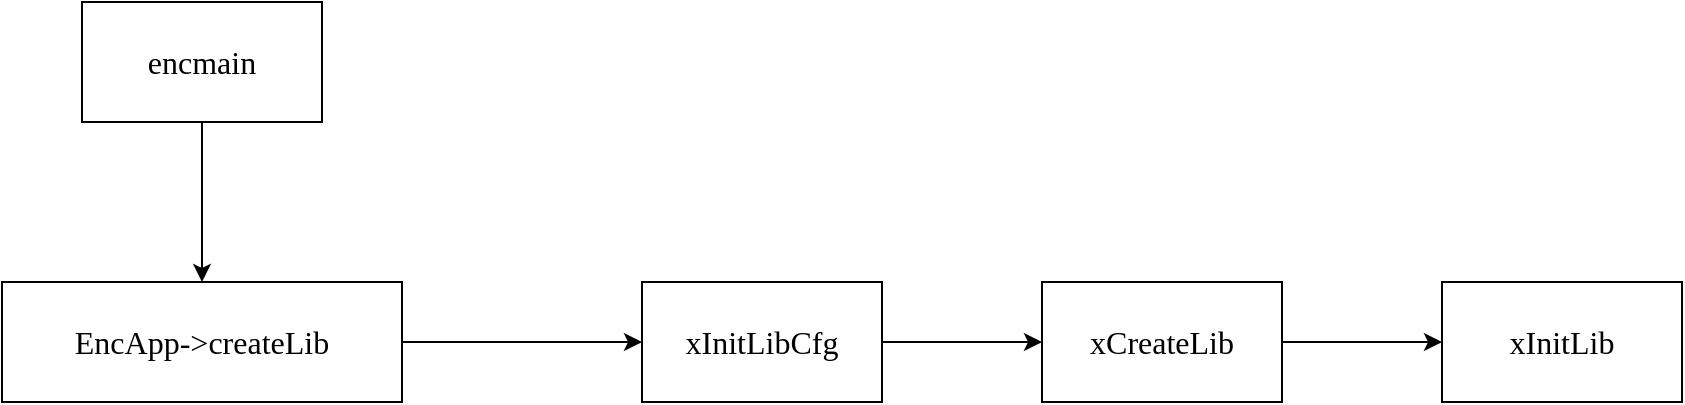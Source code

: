 <mxfile version="18.0.3" type="github">
  <diagram id="wu9k4MUqra_iFmOoi5Xg" name="Page-1">
    <mxGraphModel dx="797" dy="615" grid="1" gridSize="10" guides="1" tooltips="1" connect="1" arrows="1" fold="1" page="1" pageScale="1" pageWidth="827" pageHeight="1169" math="0" shadow="0">
      <root>
        <mxCell id="0" />
        <mxCell id="1" parent="0" />
        <mxCell id="7j87BDj8bhFzXN303Ghl-3" value="" style="edgeStyle=orthogonalEdgeStyle;rounded=0;orthogonalLoop=1;jettySize=auto;html=1;fontFamily=Lucida Console;fontSize=16;" edge="1" parent="1" source="7j87BDj8bhFzXN303Ghl-1" target="7j87BDj8bhFzXN303Ghl-2">
          <mxGeometry relative="1" as="geometry" />
        </mxCell>
        <mxCell id="7j87BDj8bhFzXN303Ghl-1" value="encmain" style="rounded=0;whiteSpace=wrap;html=1;fontFamily=Lucida Console;fontSize=16;" vertex="1" parent="1">
          <mxGeometry x="120" y="150" width="120" height="60" as="geometry" />
        </mxCell>
        <mxCell id="7j87BDj8bhFzXN303Ghl-5" value="" style="edgeStyle=orthogonalEdgeStyle;rounded=0;orthogonalLoop=1;jettySize=auto;html=1;fontFamily=Lucida Console;fontSize=16;" edge="1" parent="1" source="7j87BDj8bhFzXN303Ghl-2" target="7j87BDj8bhFzXN303Ghl-4">
          <mxGeometry relative="1" as="geometry" />
        </mxCell>
        <mxCell id="7j87BDj8bhFzXN303Ghl-2" value="EncApp-&amp;gt;createLib" style="whiteSpace=wrap;html=1;fontSize=16;fontFamily=Lucida Console;rounded=0;" vertex="1" parent="1">
          <mxGeometry x="80" y="290" width="200" height="60" as="geometry" />
        </mxCell>
        <mxCell id="7j87BDj8bhFzXN303Ghl-7" value="" style="edgeStyle=orthogonalEdgeStyle;rounded=0;orthogonalLoop=1;jettySize=auto;html=1;fontFamily=Lucida Console;fontSize=16;" edge="1" parent="1" source="7j87BDj8bhFzXN303Ghl-4" target="7j87BDj8bhFzXN303Ghl-6">
          <mxGeometry relative="1" as="geometry" />
        </mxCell>
        <mxCell id="7j87BDj8bhFzXN303Ghl-4" value="xInitLibCfg" style="whiteSpace=wrap;html=1;fontSize=16;fontFamily=Lucida Console;rounded=0;" vertex="1" parent="1">
          <mxGeometry x="400" y="290" width="120" height="60" as="geometry" />
        </mxCell>
        <mxCell id="7j87BDj8bhFzXN303Ghl-9" value="" style="edgeStyle=orthogonalEdgeStyle;rounded=0;orthogonalLoop=1;jettySize=auto;html=1;fontFamily=Lucida Console;fontSize=16;" edge="1" parent="1" source="7j87BDj8bhFzXN303Ghl-6" target="7j87BDj8bhFzXN303Ghl-8">
          <mxGeometry relative="1" as="geometry" />
        </mxCell>
        <mxCell id="7j87BDj8bhFzXN303Ghl-6" value="xCreateLib" style="whiteSpace=wrap;html=1;fontSize=16;fontFamily=Lucida Console;rounded=0;" vertex="1" parent="1">
          <mxGeometry x="600" y="290" width="120" height="60" as="geometry" />
        </mxCell>
        <mxCell id="7j87BDj8bhFzXN303Ghl-8" value="xInitLib" style="whiteSpace=wrap;html=1;fontSize=16;fontFamily=Lucida Console;rounded=0;" vertex="1" parent="1">
          <mxGeometry x="800" y="290" width="120" height="60" as="geometry" />
        </mxCell>
      </root>
    </mxGraphModel>
  </diagram>
</mxfile>

